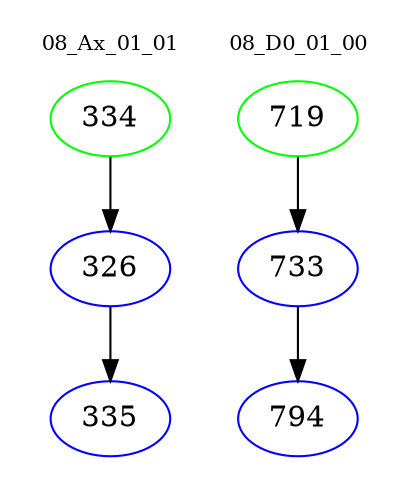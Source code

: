 digraph{
subgraph cluster_0 {
color = white
label = "08_Ax_01_01";
fontsize=10;
T0_334 [label="334", color="green"]
T0_334 -> T0_326 [color="black"]
T0_326 [label="326", color="blue"]
T0_326 -> T0_335 [color="black"]
T0_335 [label="335", color="blue"]
}
subgraph cluster_1 {
color = white
label = "08_D0_01_00";
fontsize=10;
T1_719 [label="719", color="green"]
T1_719 -> T1_733 [color="black"]
T1_733 [label="733", color="blue"]
T1_733 -> T1_794 [color="black"]
T1_794 [label="794", color="blue"]
}
}
